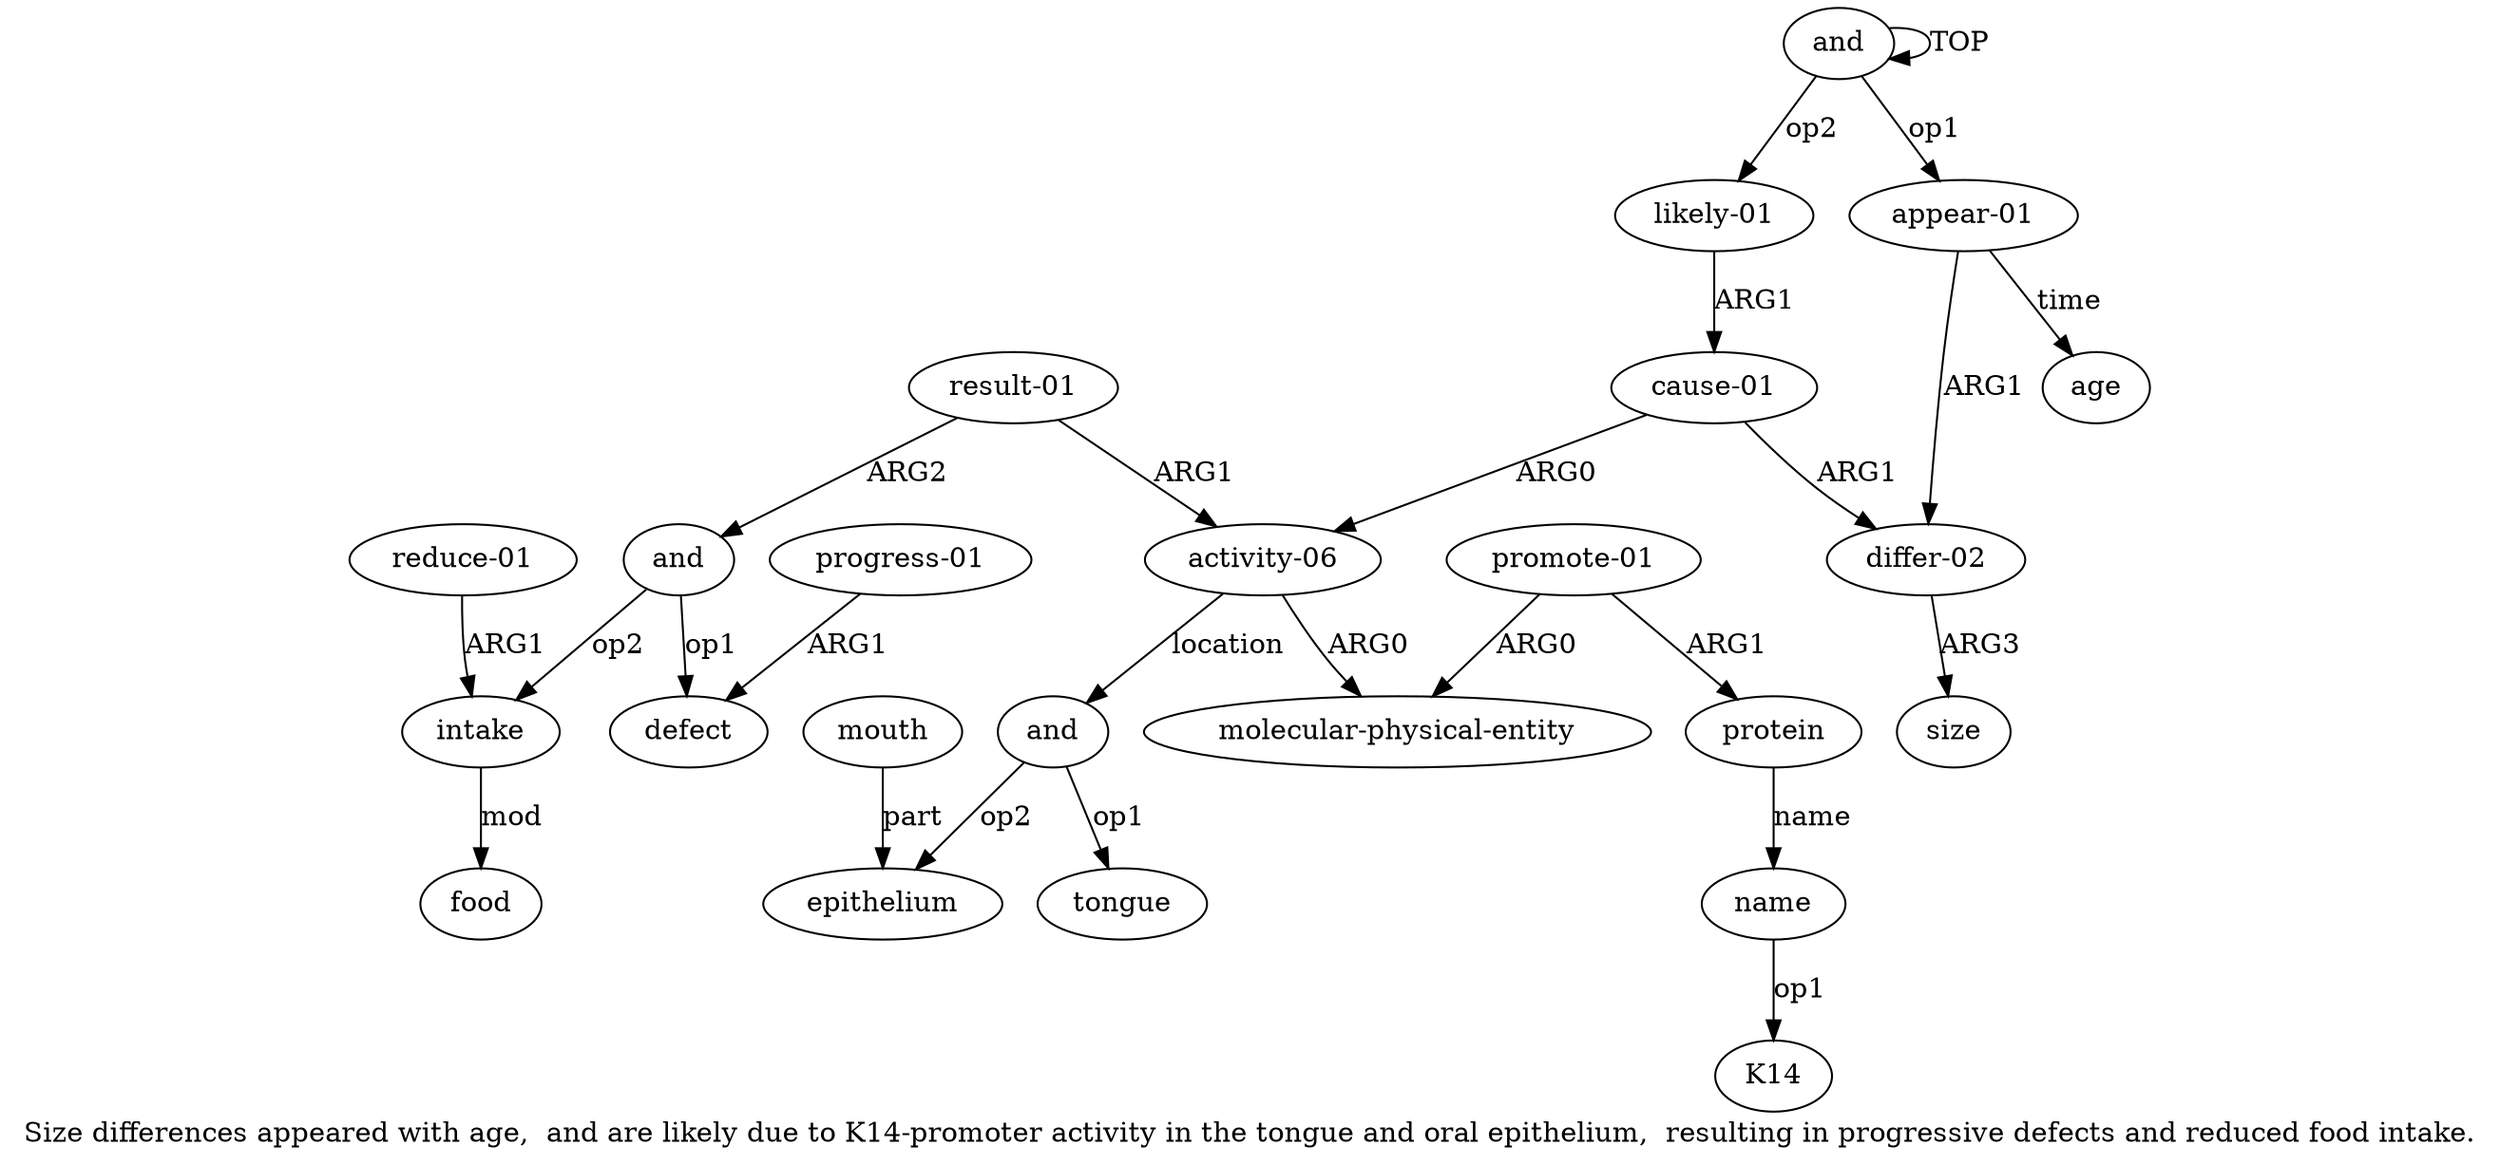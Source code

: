 digraph  {
	graph [label="Size differences appeared with age,  and are likely due to K14-promoter activity in the tongue and oral epithelium,  resulting in \
progressive defects and reduced food intake."];
	node [label="\N"];
	a20	 [color=black,
		gold_ind=20,
		gold_label=intake,
		label=intake,
		test_ind=20,
		test_label=intake];
	a21	 [color=black,
		gold_ind=21,
		gold_label=food,
		label=food,
		test_ind=21,
		test_label=food];
	a20 -> a21 [key=0,
	color=black,
	gold_label=mod,
	label=mod,
	test_label=mod];
a22 [color=black,
	gold_ind=22,
	gold_label="reduce-01",
	label="reduce-01",
	test_ind=22,
	test_label="reduce-01"];
a22 -> a20 [key=0,
color=black,
gold_label=ARG1,
label=ARG1,
test_label=ARG1];
a15 [color=black,
gold_ind=15,
gold_label=mouth,
label=mouth,
test_ind=15,
test_label=mouth];
a14 [color=black,
gold_ind=14,
gold_label=epithelium,
label=epithelium,
test_ind=14,
test_label=epithelium];
a15 -> a14 [key=0,
color=black,
gold_label=part,
label=part,
test_label=part];
a17 [color=black,
gold_ind=17,
gold_label=and,
label=and,
test_ind=17,
test_label=and];
a17 -> a20 [key=0,
color=black,
gold_label=op2,
label=op2,
test_label=op2];
a18 [color=black,
gold_ind=18,
gold_label=defect,
label=defect,
test_ind=18,
test_label=defect];
a17 -> a18 [key=0,
color=black,
gold_label=op1,
label=op1,
test_label=op1];
a16 [color=black,
gold_ind=16,
gold_label="result-01",
label="result-01",
test_ind=16,
test_label="result-01"];
a16 -> a17 [key=0,
color=black,
gold_label=ARG2,
label=ARG2,
test_label=ARG2];
a7 [color=black,
gold_ind=7,
gold_label="activity-06",
label="activity-06",
test_ind=7,
test_label="activity-06"];
a16 -> a7 [key=0,
color=black,
gold_label=ARG1,
label=ARG1,
test_label=ARG1];
a11 [color=black,
gold_ind=11,
gold_label=name,
label=name,
test_ind=11,
test_label=name];
"a11 K14" [color=black,
gold_ind=-1,
gold_label=K14,
label=K14,
test_ind=-1,
test_label=K14];
a11 -> "a11 K14" [key=0,
color=black,
gold_label=op1,
label=op1,
test_label=op1];
a10 [color=black,
gold_ind=10,
gold_label=protein,
label=protein,
test_ind=10,
test_label=protein];
a10 -> a11 [key=0,
color=black,
gold_label=name,
label=name,
test_label=name];
a13 [color=black,
gold_ind=13,
gold_label=tongue,
label=tongue,
test_ind=13,
test_label=tongue];
a12 [color=black,
gold_ind=12,
gold_label=and,
label=and,
test_ind=12,
test_label=and];
a12 -> a14 [key=0,
color=black,
gold_label=op2,
label=op2,
test_label=op2];
a12 -> a13 [key=0,
color=black,
gold_label=op1,
label=op1,
test_label=op1];
a19 [color=black,
gold_ind=19,
gold_label="progress-01",
label="progress-01",
test_ind=19,
test_label="progress-01"];
a19 -> a18 [key=0,
color=black,
gold_label=ARG1,
label=ARG1,
test_label=ARG1];
a1 [color=black,
gold_ind=1,
gold_label="appear-01",
label="appear-01",
test_ind=1,
test_label="appear-01"];
a2 [color=black,
gold_ind=2,
gold_label="differ-02",
label="differ-02",
test_ind=2,
test_label="differ-02"];
a1 -> a2 [key=0,
color=black,
gold_label=ARG1,
label=ARG1,
test_label=ARG1];
a4 [color=black,
gold_ind=4,
gold_label=age,
label=age,
test_ind=4,
test_label=age];
a1 -> a4 [key=0,
color=black,
gold_label=time,
label=time,
test_label=time];
a0 [color=black,
gold_ind=0,
gold_label=and,
label=and,
test_ind=0,
test_label=and];
a0 -> a1 [key=0,
color=black,
gold_label=op1,
label=op1,
test_label=op1];
a0 -> a0 [key=0,
color=black,
gold_label=TOP,
label=TOP,
test_label=TOP];
a5 [color=black,
gold_ind=5,
gold_label="likely-01",
label="likely-01",
test_ind=5,
test_label="likely-01"];
a0 -> a5 [key=0,
color=black,
gold_label=op2,
label=op2,
test_label=op2];
a3 [color=black,
gold_ind=3,
gold_label=size,
label=size,
test_ind=3,
test_label=size];
a2 -> a3 [key=0,
color=black,
gold_label=ARG3,
label=ARG3,
test_label=ARG3];
a6 [color=black,
gold_ind=6,
gold_label="cause-01",
label="cause-01",
test_ind=6,
test_label="cause-01"];
a5 -> a6 [key=0,
color=black,
gold_label=ARG1,
label=ARG1,
test_label=ARG1];
a7 -> a12 [key=0,
color=black,
gold_label=location,
label=location,
test_label=location];
a8 [color=black,
gold_ind=8,
gold_label="molecular-physical-entity",
label="molecular-physical-entity",
test_ind=8,
test_label="molecular-physical-entity"];
a7 -> a8 [key=0,
color=black,
gold_label=ARG0,
label=ARG0,
test_label=ARG0];
a6 -> a2 [key=0,
color=black,
gold_label=ARG1,
label=ARG1,
test_label=ARG1];
a6 -> a7 [key=0,
color=black,
gold_label=ARG0,
label=ARG0,
test_label=ARG0];
a9 [color=black,
gold_ind=9,
gold_label="promote-01",
label="promote-01",
test_ind=9,
test_label="promote-01"];
a9 -> a10 [key=0,
color=black,
gold_label=ARG1,
label=ARG1,
test_label=ARG1];
a9 -> a8 [key=0,
color=black,
gold_label=ARG0,
label=ARG0,
test_label=ARG0];
}
